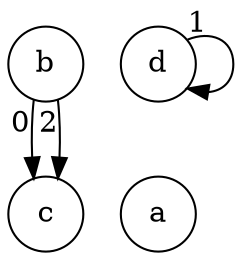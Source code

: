 digraph "Isolated first vertex" {
  node [shape=circle]
  b -> c [xlabel=0]
  d -> d [xlabel=1]
  b -> c [xlabel=2]
  {
    rank=same
    c a
  }
}

